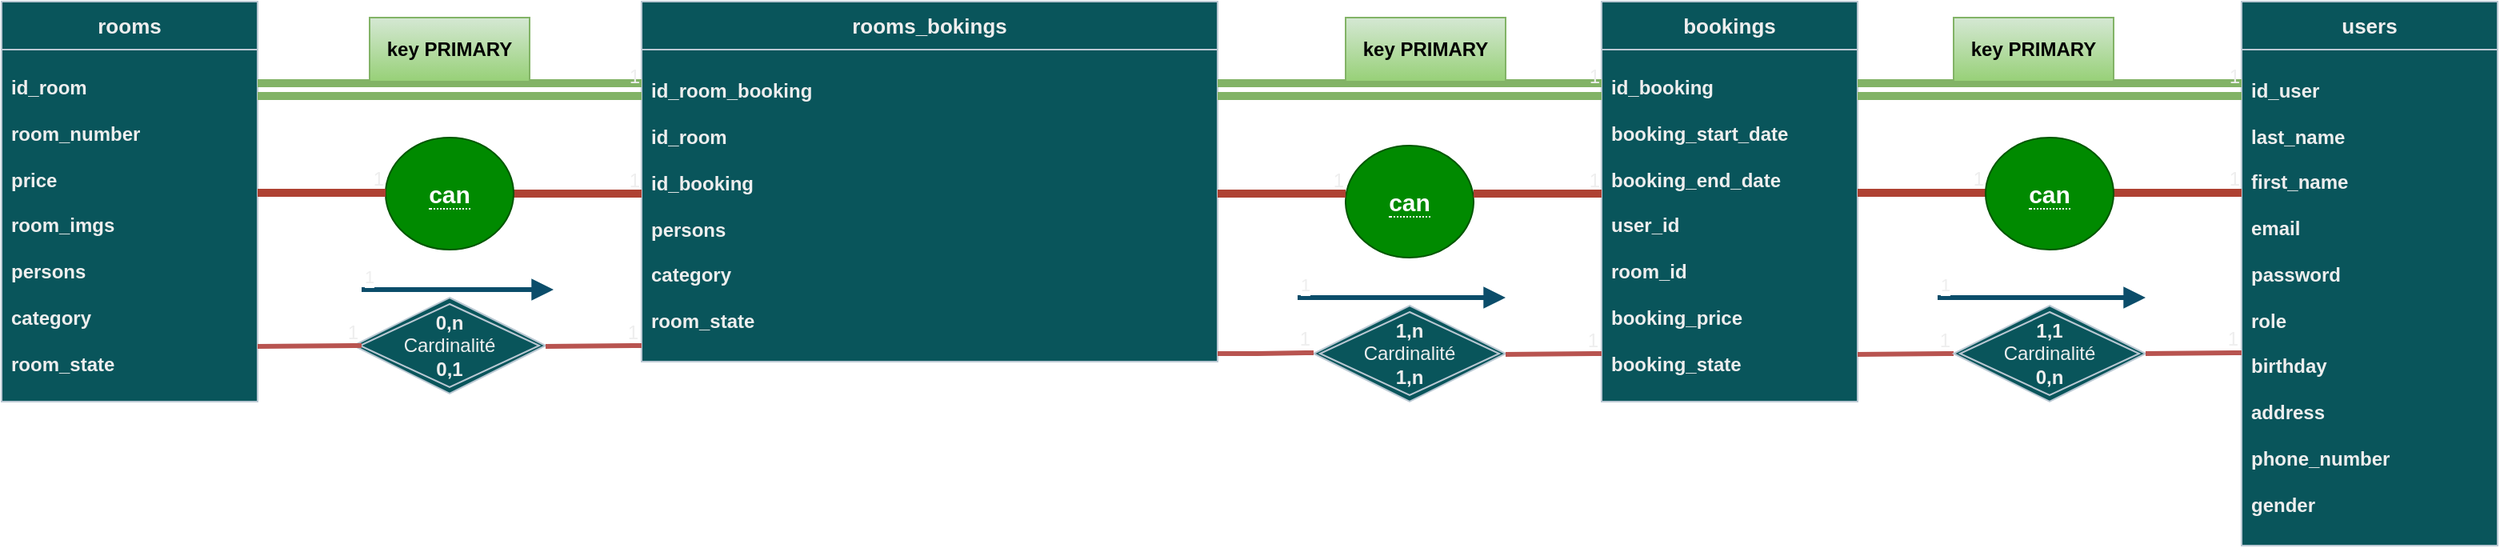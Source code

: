 <mxfile version="22.1.16" type="device">
  <diagram name="Page-1" id="xAQ9B_ptFqCwm8DpqB9X">
    <mxGraphModel dx="801" dy="467" grid="1" gridSize="5" guides="1" tooltips="1" connect="1" arrows="1" fold="1" page="1" pageScale="1" pageWidth="827" pageHeight="1169" math="0" shadow="0">
      <root>
        <mxCell id="0" />
        <mxCell id="1" parent="0" />
        <mxCell id="YdbPv1LBbcVnRsAlkun8-1" value="&lt;b&gt;&lt;font style=&quot;font-size: 13px;&quot;&gt;rooms&lt;/font&gt;&lt;/b&gt;" style="swimlane;fontStyle=0;childLayout=stackLayout;horizontal=1;startSize=30;horizontalStack=0;resizeParent=1;resizeParentMax=0;resizeLast=0;collapsible=1;marginBottom=0;whiteSpace=wrap;html=1;labelBackgroundColor=none;fillColor=#09555B;strokeColor=#BAC8D3;fontColor=#EEEEEE;" vertex="1" parent="1">
          <mxGeometry x="120" y="160" width="160" height="250" as="geometry" />
        </mxCell>
        <mxCell id="YdbPv1LBbcVnRsAlkun8-2" value="&lt;b&gt;id_room&lt;br&gt;&lt;br&gt;room_number&lt;br&gt;&lt;br&gt;price&lt;br&gt;&lt;br&gt;room_imgs&lt;br&gt;&lt;br&gt;persons&lt;br style=&quot;border-color: var(--border-color);&quot;&gt;&lt;br style=&quot;border-color: var(--border-color);&quot;&gt;category&lt;br style=&quot;border-color: var(--border-color);&quot;&gt;&lt;br style=&quot;border-color: var(--border-color);&quot;&gt;room_state&lt;/b&gt;" style="text;strokeColor=#BAC8D3;fillColor=#09555B;align=left;verticalAlign=middle;spacingLeft=4;spacingRight=4;overflow=hidden;points=[[0,0.5],[1,0.5]];portConstraint=eastwest;rotatable=0;whiteSpace=wrap;html=1;labelBackgroundColor=none;fontColor=#EEEEEE;" vertex="1" parent="YdbPv1LBbcVnRsAlkun8-1">
          <mxGeometry y="30" width="160" height="220" as="geometry" />
        </mxCell>
        <mxCell id="YdbPv1LBbcVnRsAlkun8-9" value="&lt;b&gt;&lt;font style=&quot;font-size: 13px;&quot;&gt;bookings&lt;/font&gt;&lt;/b&gt;" style="swimlane;fontStyle=0;childLayout=stackLayout;horizontal=1;startSize=30;horizontalStack=0;resizeParent=1;resizeParentMax=0;resizeLast=0;collapsible=1;marginBottom=0;whiteSpace=wrap;html=1;labelBackgroundColor=none;fillColor=#09555B;strokeColor=#BAC8D3;fontColor=#EEEEEE;" vertex="1" parent="1">
          <mxGeometry x="1120" y="160" width="160" height="250" as="geometry" />
        </mxCell>
        <mxCell id="YdbPv1LBbcVnRsAlkun8-10" value="&lt;b&gt;id_booking&lt;br&gt;&lt;br&gt;booking_start_date&lt;br&gt;&lt;br&gt;booking_end_date&lt;br&gt;&lt;br&gt;user_id&lt;br&gt;&lt;br&gt;room_id&lt;br style=&quot;border-color: var(--border-color);&quot;&gt;&lt;br style=&quot;border-color: var(--border-color);&quot;&gt;booking_price&lt;br style=&quot;border-color: var(--border-color);&quot;&gt;&lt;br style=&quot;border-color: var(--border-color);&quot;&gt;booking_state&lt;/b&gt;" style="text;strokeColor=#BAC8D3;fillColor=#09555B;align=left;verticalAlign=middle;spacingLeft=4;spacingRight=4;overflow=hidden;points=[[0,0.5],[1,0.5]];portConstraint=eastwest;rotatable=0;whiteSpace=wrap;html=1;labelBackgroundColor=none;fontColor=#EEEEEE;" vertex="1" parent="YdbPv1LBbcVnRsAlkun8-9">
          <mxGeometry y="30" width="160" height="220" as="geometry" />
        </mxCell>
        <mxCell id="YdbPv1LBbcVnRsAlkun8-11" value="&lt;b&gt;&lt;font style=&quot;font-size: 13px;&quot;&gt;users&lt;/font&gt;&lt;/b&gt;" style="swimlane;fontStyle=0;childLayout=stackLayout;horizontal=1;startSize=30;horizontalStack=0;resizeParent=1;resizeParentMax=0;resizeLast=0;collapsible=1;marginBottom=0;whiteSpace=wrap;html=1;labelBackgroundColor=none;fillColor=#09555B;strokeColor=#BAC8D3;fontColor=#EEEEEE;" vertex="1" parent="1">
          <mxGeometry x="1520" y="160" width="160" height="340" as="geometry" />
        </mxCell>
        <mxCell id="YdbPv1LBbcVnRsAlkun8-12" value="&lt;b&gt;id_user&lt;/b&gt;&lt;br&gt;&lt;br&gt;&lt;b&gt;last_name&lt;/b&gt;&lt;br&gt;&lt;br&gt;&lt;b&gt;first_name&lt;/b&gt;&lt;br&gt;&lt;br&gt;&lt;b&gt;email&lt;/b&gt;&lt;br&gt;&lt;br&gt;&lt;b&gt;password&lt;/b&gt;&lt;br style=&quot;border-color: var(--border-color);&quot;&gt;&lt;br style=&quot;border-color: var(--border-color);&quot;&gt;&lt;b&gt;role&lt;/b&gt;&lt;br style=&quot;border-color: var(--border-color);&quot;&gt;&lt;br style=&quot;border-color: var(--border-color);&quot;&gt;&lt;b&gt;birthday&lt;br&gt;&lt;/b&gt;&lt;br&gt;&lt;b&gt;address&lt;br&gt;&lt;br&gt;phone_number&lt;br&gt;&lt;br&gt;gender&lt;/b&gt;" style="text;strokeColor=#BAC8D3;fillColor=#09555B;align=left;verticalAlign=middle;spacingLeft=4;spacingRight=4;overflow=hidden;points=[[0,0.5],[1,0.5]];portConstraint=eastwest;rotatable=0;whiteSpace=wrap;html=1;labelBackgroundColor=none;fontColor=#EEEEEE;" vertex="1" parent="YdbPv1LBbcVnRsAlkun8-11">
          <mxGeometry y="30" width="160" height="310" as="geometry" />
        </mxCell>
        <mxCell id="YdbPv1LBbcVnRsAlkun8-13" value="&lt;b&gt;&lt;font style=&quot;font-size: 13px;&quot;&gt;rooms_bokings&lt;/font&gt;&lt;/b&gt;" style="swimlane;fontStyle=0;childLayout=stackLayout;horizontal=1;startSize=30;horizontalStack=0;resizeParent=1;resizeParentMax=0;resizeLast=0;collapsible=1;marginBottom=0;whiteSpace=wrap;html=1;labelBackgroundColor=none;fillColor=#09555B;strokeColor=#BAC8D3;fontColor=#EEEEEE;direction=east;" vertex="1" parent="1">
          <mxGeometry x="520" y="160" width="360" height="225" as="geometry">
            <mxRectangle x="280" y="160" width="135" height="30" as="alternateBounds" />
          </mxGeometry>
        </mxCell>
        <mxCell id="YdbPv1LBbcVnRsAlkun8-14" value="&lt;b&gt;id_room_booking&lt;br&gt;&lt;br&gt;id_room&lt;br&gt;&lt;br&gt;&lt;/b&gt;&lt;b style=&quot;border-color: var(--border-color);&quot;&gt;id_booking&lt;/b&gt;&lt;b&gt;&lt;br&gt;&lt;br&gt;persons&lt;br style=&quot;border-color: var(--border-color);&quot;&gt;&lt;br style=&quot;border-color: var(--border-color);&quot;&gt;category&lt;br style=&quot;border-color: var(--border-color);&quot;&gt;&lt;br style=&quot;border-color: var(--border-color);&quot;&gt;room_state&lt;/b&gt;" style="text;strokeColor=#BAC8D3;fillColor=#09555B;align=left;verticalAlign=middle;spacingLeft=4;spacingRight=4;overflow=hidden;points=[[0,0.5],[1,0.5]];portConstraint=eastwest;rotatable=0;whiteSpace=wrap;html=1;labelBackgroundColor=none;fontColor=#EEEEEE;" vertex="1" parent="YdbPv1LBbcVnRsAlkun8-13">
          <mxGeometry y="30" width="360" height="195" as="geometry" />
        </mxCell>
        <mxCell id="YdbPv1LBbcVnRsAlkun8-18" value="&lt;b&gt;0,n&lt;/b&gt;&lt;br&gt;Cardinalité&lt;br&gt;&lt;b&gt;0,1&lt;/b&gt;" style="shape=rhombus;double=1;perimeter=rhombusPerimeter;whiteSpace=wrap;html=1;align=center;strokeColor=#BAC8D3;fontColor=#EEEEEE;fillColor=#09555B;" vertex="1" parent="1">
          <mxGeometry x="340" y="345" width="120" height="60" as="geometry" />
        </mxCell>
        <mxCell id="YdbPv1LBbcVnRsAlkun8-20" value="" style="endArrow=none;html=1;rounded=0;strokeColor=#b85450;fillColor=#f8cecc;strokeWidth=3;" edge="1" parent="1">
          <mxGeometry relative="1" as="geometry">
            <mxPoint x="460" y="375.5" as="sourcePoint" />
            <mxPoint x="520" y="375" as="targetPoint" />
            <Array as="points">
              <mxPoint x="515" y="375" />
            </Array>
          </mxGeometry>
        </mxCell>
        <mxCell id="YdbPv1LBbcVnRsAlkun8-21" value="1" style="resizable=0;html=1;whiteSpace=wrap;align=right;verticalAlign=bottom;strokeColor=#BAC8D3;fontColor=#EEEEEE;fillColor=#09555B;" connectable="0" vertex="1" parent="YdbPv1LBbcVnRsAlkun8-20">
          <mxGeometry x="1" relative="1" as="geometry" />
        </mxCell>
        <mxCell id="YdbPv1LBbcVnRsAlkun8-23" value="" style="endArrow=none;html=1;rounded=0;strokeColor=#b85450;fillColor=#f8cecc;strokeWidth=3;" edge="1" parent="1">
          <mxGeometry relative="1" as="geometry">
            <mxPoint x="280" y="375.5" as="sourcePoint" />
            <mxPoint x="345" y="375" as="targetPoint" />
            <Array as="points">
              <mxPoint x="340" y="375" />
            </Array>
          </mxGeometry>
        </mxCell>
        <mxCell id="YdbPv1LBbcVnRsAlkun8-24" value="1" style="resizable=0;html=1;whiteSpace=wrap;align=right;verticalAlign=bottom;strokeColor=#BAC8D3;fontColor=#EEEEEE;fillColor=#09555B;" connectable="0" vertex="1" parent="YdbPv1LBbcVnRsAlkun8-23">
          <mxGeometry x="1" relative="1" as="geometry" />
        </mxCell>
        <mxCell id="YdbPv1LBbcVnRsAlkun8-27" value="&lt;b&gt;1,n&lt;/b&gt;&lt;br&gt;Cardinalité&lt;br&gt;&lt;b&gt;1,n&lt;/b&gt;" style="shape=rhombus;double=1;perimeter=rhombusPerimeter;whiteSpace=wrap;html=1;align=center;strokeColor=#BAC8D3;fontColor=#EEEEEE;fillColor=#09555B;" vertex="1" parent="1">
          <mxGeometry x="940" y="350" width="120" height="60" as="geometry" />
        </mxCell>
        <mxCell id="YdbPv1LBbcVnRsAlkun8-28" value="" style="endArrow=none;html=1;rounded=0;strokeColor=#b85450;fillColor=#f8cecc;strokeWidth=3;" edge="1" parent="1">
          <mxGeometry relative="1" as="geometry">
            <mxPoint x="1060" y="380.5" as="sourcePoint" />
            <mxPoint x="1120" y="380" as="targetPoint" />
            <Array as="points">
              <mxPoint x="1115" y="380" />
            </Array>
          </mxGeometry>
        </mxCell>
        <mxCell id="YdbPv1LBbcVnRsAlkun8-29" value="1" style="resizable=0;html=1;whiteSpace=wrap;align=right;verticalAlign=bottom;strokeColor=#BAC8D3;fontColor=#EEEEEE;fillColor=#09555B;" connectable="0" vertex="1" parent="YdbPv1LBbcVnRsAlkun8-28">
          <mxGeometry x="1" relative="1" as="geometry" />
        </mxCell>
        <mxCell id="YdbPv1LBbcVnRsAlkun8-34" value="" style="endArrow=none;html=1;rounded=0;strokeColor=#b85450;fillColor=#f8cecc;strokeWidth=3;" edge="1" parent="1">
          <mxGeometry relative="1" as="geometry">
            <mxPoint x="880" y="380" as="sourcePoint" />
            <mxPoint x="940" y="379.5" as="targetPoint" />
            <Array as="points">
              <mxPoint x="905" y="380" />
              <mxPoint x="935" y="379.5" />
            </Array>
          </mxGeometry>
        </mxCell>
        <mxCell id="YdbPv1LBbcVnRsAlkun8-35" value="1" style="resizable=0;html=1;whiteSpace=wrap;align=right;verticalAlign=bottom;strokeColor=#BAC8D3;fontColor=#EEEEEE;fillColor=#09555B;" connectable="0" vertex="1" parent="YdbPv1LBbcVnRsAlkun8-34">
          <mxGeometry x="1" relative="1" as="geometry" />
        </mxCell>
        <mxCell id="YdbPv1LBbcVnRsAlkun8-41" value="" style="shape=link;html=1;rounded=0;strokeColor=#82b366;entryX=0;entryY=0.25;entryDx=0;entryDy=0;exitX=1;exitY=0.108;exitDx=0;exitDy=0;exitPerimeter=0;strokeWidth=5;fillColor=#d5e8d4;" edge="1" parent="1">
          <mxGeometry relative="1" as="geometry">
            <mxPoint x="880" y="215" as="sourcePoint" />
            <mxPoint x="1120" y="215" as="targetPoint" />
          </mxGeometry>
        </mxCell>
        <mxCell id="YdbPv1LBbcVnRsAlkun8-42" value="1" style="resizable=0;html=1;whiteSpace=wrap;align=right;verticalAlign=bottom;strokeColor=#BAC8D3;fontColor=#EEEEEE;fillColor=#09555B;" connectable="0" vertex="1" parent="YdbPv1LBbcVnRsAlkun8-41">
          <mxGeometry x="1" relative="1" as="geometry" />
        </mxCell>
        <mxCell id="YdbPv1LBbcVnRsAlkun8-43" value="&lt;b&gt;key&amp;nbsp;PRIMARY&lt;/b&gt;" style="whiteSpace=wrap;html=1;align=center;strokeColor=#82b366;fillColor=#d5e8d4;gradientColor=#97d077;" vertex="1" parent="1">
          <mxGeometry x="960" y="170" width="100" height="40" as="geometry" />
        </mxCell>
        <mxCell id="YdbPv1LBbcVnRsAlkun8-44" value="" style="shape=link;html=1;rounded=0;strokeColor=#82b366;entryX=0;entryY=0.25;entryDx=0;entryDy=0;exitX=1;exitY=0.108;exitDx=0;exitDy=0;exitPerimeter=0;strokeWidth=5;fillColor=#d5e8d4;" edge="1" parent="1">
          <mxGeometry relative="1" as="geometry">
            <mxPoint x="1280" y="215" as="sourcePoint" />
            <mxPoint x="1520" y="215" as="targetPoint" />
          </mxGeometry>
        </mxCell>
        <mxCell id="YdbPv1LBbcVnRsAlkun8-45" value="1" style="resizable=0;html=1;whiteSpace=wrap;align=right;verticalAlign=bottom;strokeColor=#BAC8D3;fontColor=#EEEEEE;fillColor=#09555B;" connectable="0" vertex="1" parent="YdbPv1LBbcVnRsAlkun8-44">
          <mxGeometry x="1" relative="1" as="geometry" />
        </mxCell>
        <mxCell id="YdbPv1LBbcVnRsAlkun8-46" value="&lt;b&gt;key&amp;nbsp;PRIMARY&lt;/b&gt;" style="whiteSpace=wrap;html=1;align=center;strokeColor=#82b366;fillColor=#d5e8d4;gradientColor=#97d077;" vertex="1" parent="1">
          <mxGeometry x="1340" y="170" width="100" height="40" as="geometry" />
        </mxCell>
        <mxCell id="YdbPv1LBbcVnRsAlkun8-47" value="" style="endArrow=none;html=1;rounded=0;strokeColor=#b85450;fillColor=#f8cecc;strokeWidth=3;" edge="1" parent="1">
          <mxGeometry relative="1" as="geometry">
            <mxPoint x="1280" y="380.5" as="sourcePoint" />
            <mxPoint x="1340" y="380" as="targetPoint" />
            <Array as="points">
              <mxPoint x="1335" y="380" />
            </Array>
          </mxGeometry>
        </mxCell>
        <mxCell id="YdbPv1LBbcVnRsAlkun8-48" value="1" style="resizable=0;html=1;whiteSpace=wrap;align=right;verticalAlign=bottom;strokeColor=#BAC8D3;fontColor=#EEEEEE;fillColor=#09555B;" connectable="0" vertex="1" parent="YdbPv1LBbcVnRsAlkun8-47">
          <mxGeometry x="1" relative="1" as="geometry" />
        </mxCell>
        <mxCell id="YdbPv1LBbcVnRsAlkun8-49" value="&lt;b&gt;1,1&lt;/b&gt;&lt;br&gt;Cardinalité&lt;br&gt;&lt;b&gt;0,n&lt;/b&gt;" style="shape=rhombus;double=1;perimeter=rhombusPerimeter;whiteSpace=wrap;html=1;align=center;strokeColor=#BAC8D3;fontColor=#EEEEEE;fillColor=#09555B;" vertex="1" parent="1">
          <mxGeometry x="1340" y="350" width="120" height="60" as="geometry" />
        </mxCell>
        <mxCell id="YdbPv1LBbcVnRsAlkun8-50" value="" style="endArrow=none;html=1;rounded=0;strokeColor=#b85450;fillColor=#f8cecc;strokeWidth=3;" edge="1" parent="1">
          <mxGeometry relative="1" as="geometry">
            <mxPoint x="1460" y="380" as="sourcePoint" />
            <mxPoint x="1520" y="379.5" as="targetPoint" />
            <Array as="points">
              <mxPoint x="1515" y="379.5" />
            </Array>
          </mxGeometry>
        </mxCell>
        <mxCell id="YdbPv1LBbcVnRsAlkun8-51" value="1" style="resizable=0;html=1;whiteSpace=wrap;align=right;verticalAlign=bottom;strokeColor=#BAC8D3;fontColor=#EEEEEE;fillColor=#09555B;" connectable="0" vertex="1" parent="YdbPv1LBbcVnRsAlkun8-50">
          <mxGeometry x="1" relative="1" as="geometry" />
        </mxCell>
        <mxCell id="YdbPv1LBbcVnRsAlkun8-59" value="&lt;span style=&quot;border-bottom: 1px dotted&quot;&gt;&lt;b&gt;&lt;font style=&quot;font-size: 15px;&quot;&gt;can&lt;/font&gt;&lt;/b&gt;&lt;/span&gt;" style="ellipse;whiteSpace=wrap;html=1;align=center;strokeColor=#005700;fillColor=#008a00;fontColor=#ffffff;fontStyle=0" vertex="1" parent="1">
          <mxGeometry x="960" y="250" width="80" height="70" as="geometry" />
        </mxCell>
        <mxCell id="YdbPv1LBbcVnRsAlkun8-60" value="" style="endArrow=none;html=1;rounded=0;strokeColor=#ae4132;strokeWidth=5;fillColor=#fad9d5;entryX=0;entryY=0.409;entryDx=0;entryDy=0;entryPerimeter=0;" edge="1" parent="1">
          <mxGeometry relative="1" as="geometry">
            <mxPoint x="880" y="280" as="sourcePoint" />
            <mxPoint x="960" y="280" as="targetPoint" />
          </mxGeometry>
        </mxCell>
        <mxCell id="YdbPv1LBbcVnRsAlkun8-61" value="1" style="resizable=0;html=1;whiteSpace=wrap;align=right;verticalAlign=bottom;strokeColor=#BAC8D3;fontColor=#EEEEEE;fillColor=#09555B;" connectable="0" vertex="1" parent="YdbPv1LBbcVnRsAlkun8-60">
          <mxGeometry x="1" relative="1" as="geometry" />
        </mxCell>
        <mxCell id="YdbPv1LBbcVnRsAlkun8-62" value="" style="endArrow=none;html=1;rounded=0;strokeColor=#ae4132;strokeWidth=5;fillColor=#fad9d5;entryX=0;entryY=0.409;entryDx=0;entryDy=0;entryPerimeter=0;" edge="1" parent="1">
          <mxGeometry relative="1" as="geometry">
            <mxPoint x="1040" y="280" as="sourcePoint" />
            <mxPoint x="1120" y="280" as="targetPoint" />
          </mxGeometry>
        </mxCell>
        <mxCell id="YdbPv1LBbcVnRsAlkun8-63" value="1" style="resizable=0;html=1;whiteSpace=wrap;align=right;verticalAlign=bottom;strokeColor=#BAC8D3;fontColor=#EEEEEE;fillColor=#09555B;" connectable="0" vertex="1" parent="YdbPv1LBbcVnRsAlkun8-62">
          <mxGeometry x="1" relative="1" as="geometry" />
        </mxCell>
        <mxCell id="YdbPv1LBbcVnRsAlkun8-64" value="" style="shape=link;html=1;rounded=0;strokeColor=#82b366;entryX=0;entryY=0.25;entryDx=0;entryDy=0;exitX=1;exitY=0.108;exitDx=0;exitDy=0;exitPerimeter=0;strokeWidth=5;fillColor=#d5e8d4;" edge="1" parent="1">
          <mxGeometry relative="1" as="geometry">
            <mxPoint x="280" y="215" as="sourcePoint" />
            <mxPoint x="520" y="215" as="targetPoint" />
          </mxGeometry>
        </mxCell>
        <mxCell id="YdbPv1LBbcVnRsAlkun8-65" value="1" style="resizable=0;html=1;whiteSpace=wrap;align=right;verticalAlign=bottom;strokeColor=#BAC8D3;fontColor=#EEEEEE;fillColor=#09555B;" connectable="0" vertex="1" parent="YdbPv1LBbcVnRsAlkun8-64">
          <mxGeometry x="1" relative="1" as="geometry" />
        </mxCell>
        <mxCell id="YdbPv1LBbcVnRsAlkun8-66" value="&lt;b&gt;key&amp;nbsp;PRIMARY&lt;/b&gt;" style="whiteSpace=wrap;html=1;align=center;strokeColor=#82b366;fillColor=#d5e8d4;gradientColor=#97d077;" vertex="1" parent="1">
          <mxGeometry x="350" y="170" width="100" height="40" as="geometry" />
        </mxCell>
        <mxCell id="YdbPv1LBbcVnRsAlkun8-67" value="" style="endArrow=none;html=1;rounded=0;strokeColor=#ae4132;strokeWidth=5;fillColor=#fad9d5;entryX=0;entryY=0.409;entryDx=0;entryDy=0;entryPerimeter=0;" edge="1" parent="1">
          <mxGeometry relative="1" as="geometry">
            <mxPoint x="440" y="280" as="sourcePoint" />
            <mxPoint x="520" y="280" as="targetPoint" />
          </mxGeometry>
        </mxCell>
        <mxCell id="YdbPv1LBbcVnRsAlkun8-68" value="1" style="resizable=0;html=1;whiteSpace=wrap;align=right;verticalAlign=bottom;strokeColor=#BAC8D3;fontColor=#EEEEEE;fillColor=#09555B;" connectable="0" vertex="1" parent="YdbPv1LBbcVnRsAlkun8-67">
          <mxGeometry x="1" relative="1" as="geometry" />
        </mxCell>
        <mxCell id="YdbPv1LBbcVnRsAlkun8-69" value="&lt;span style=&quot;border-bottom: 1px dotted&quot;&gt;&lt;b&gt;&lt;font style=&quot;font-size: 15px;&quot;&gt;can&lt;/font&gt;&lt;/b&gt;&lt;/span&gt;" style="ellipse;whiteSpace=wrap;html=1;align=center;strokeColor=#005700;fillColor=#008a00;fontColor=#ffffff;fontStyle=0" vertex="1" parent="1">
          <mxGeometry x="360" y="245" width="80" height="70" as="geometry" />
        </mxCell>
        <mxCell id="YdbPv1LBbcVnRsAlkun8-70" value="" style="endArrow=none;html=1;rounded=0;strokeColor=#ae4132;strokeWidth=5;fillColor=#fad9d5;entryX=0;entryY=0.409;entryDx=0;entryDy=0;entryPerimeter=0;" edge="1" parent="1">
          <mxGeometry relative="1" as="geometry">
            <mxPoint x="280" y="279.5" as="sourcePoint" />
            <mxPoint x="360" y="279.5" as="targetPoint" />
          </mxGeometry>
        </mxCell>
        <mxCell id="YdbPv1LBbcVnRsAlkun8-71" value="1" style="resizable=0;html=1;whiteSpace=wrap;align=right;verticalAlign=bottom;strokeColor=#BAC8D3;fontColor=#EEEEEE;fillColor=#09555B;" connectable="0" vertex="1" parent="YdbPv1LBbcVnRsAlkun8-70">
          <mxGeometry x="1" relative="1" as="geometry" />
        </mxCell>
        <mxCell id="YdbPv1LBbcVnRsAlkun8-72" value="" style="endArrow=none;html=1;rounded=0;strokeColor=#ae4132;strokeWidth=5;fillColor=#fad9d5;entryX=0;entryY=0.409;entryDx=0;entryDy=0;entryPerimeter=0;" edge="1" parent="1">
          <mxGeometry relative="1" as="geometry">
            <mxPoint x="1280" y="279.5" as="sourcePoint" />
            <mxPoint x="1360" y="279.5" as="targetPoint" />
          </mxGeometry>
        </mxCell>
        <mxCell id="YdbPv1LBbcVnRsAlkun8-73" value="1" style="resizable=0;html=1;whiteSpace=wrap;align=right;verticalAlign=bottom;strokeColor=#BAC8D3;fontColor=#EEEEEE;fillColor=#09555B;" connectable="0" vertex="1" parent="YdbPv1LBbcVnRsAlkun8-72">
          <mxGeometry x="1" relative="1" as="geometry" />
        </mxCell>
        <mxCell id="YdbPv1LBbcVnRsAlkun8-74" value="" style="endArrow=none;html=1;rounded=0;strokeColor=#ae4132;strokeWidth=5;fillColor=#fad9d5;entryX=0;entryY=0.409;entryDx=0;entryDy=0;entryPerimeter=0;" edge="1" parent="1">
          <mxGeometry relative="1" as="geometry">
            <mxPoint x="1440" y="279.5" as="sourcePoint" />
            <mxPoint x="1520" y="279.5" as="targetPoint" />
          </mxGeometry>
        </mxCell>
        <mxCell id="YdbPv1LBbcVnRsAlkun8-75" value="1" style="resizable=0;html=1;whiteSpace=wrap;align=right;verticalAlign=bottom;strokeColor=#BAC8D3;fontColor=#EEEEEE;fillColor=#09555B;" connectable="0" vertex="1" parent="YdbPv1LBbcVnRsAlkun8-74">
          <mxGeometry x="1" relative="1" as="geometry" />
        </mxCell>
        <mxCell id="YdbPv1LBbcVnRsAlkun8-76" value="&lt;span style=&quot;border-bottom: 1px dotted&quot;&gt;&lt;b&gt;&lt;font style=&quot;font-size: 15px;&quot;&gt;can&lt;/font&gt;&lt;/b&gt;&lt;/span&gt;" style="ellipse;whiteSpace=wrap;html=1;align=center;strokeColor=#005700;fillColor=#008a00;fontColor=#ffffff;fontStyle=0" vertex="1" parent="1">
          <mxGeometry x="1360" y="245" width="80" height="70" as="geometry" />
        </mxCell>
        <mxCell id="YdbPv1LBbcVnRsAlkun8-79" value="" style="endArrow=block;endFill=1;html=1;edgeStyle=orthogonalEdgeStyle;align=left;verticalAlign=top;rounded=0;strokeColor=#0B4D6A;strokeWidth=3;" edge="1" parent="1">
          <mxGeometry x="-1" relative="1" as="geometry">
            <mxPoint x="345" y="340" as="sourcePoint" />
            <mxPoint x="465" y="340" as="targetPoint" />
          </mxGeometry>
        </mxCell>
        <mxCell id="YdbPv1LBbcVnRsAlkun8-80" value="1" style="edgeLabel;resizable=0;html=1;align=left;verticalAlign=bottom;strokeColor=#BAC8D3;fontColor=#EEEEEE;fillColor=#09555B;" connectable="0" vertex="1" parent="YdbPv1LBbcVnRsAlkun8-79">
          <mxGeometry x="-1" relative="1" as="geometry" />
        </mxCell>
        <mxCell id="YdbPv1LBbcVnRsAlkun8-81" value="" style="endArrow=block;endFill=1;html=1;edgeStyle=orthogonalEdgeStyle;align=left;verticalAlign=top;rounded=0;strokeColor=#0B4D6A;strokeWidth=3;" edge="1" parent="1">
          <mxGeometry x="-1" relative="1" as="geometry">
            <mxPoint x="930" y="345" as="sourcePoint" />
            <mxPoint x="1060" y="345" as="targetPoint" />
          </mxGeometry>
        </mxCell>
        <mxCell id="YdbPv1LBbcVnRsAlkun8-82" value="1" style="edgeLabel;resizable=0;html=1;align=left;verticalAlign=bottom;strokeColor=#BAC8D3;fontColor=#EEEEEE;fillColor=#09555B;" connectable="0" vertex="1" parent="YdbPv1LBbcVnRsAlkun8-81">
          <mxGeometry x="-1" relative="1" as="geometry" />
        </mxCell>
        <mxCell id="YdbPv1LBbcVnRsAlkun8-83" value="" style="endArrow=block;endFill=1;html=1;edgeStyle=orthogonalEdgeStyle;align=left;verticalAlign=top;rounded=0;strokeColor=#0B4D6A;strokeWidth=3;" edge="1" parent="1">
          <mxGeometry x="-1" relative="1" as="geometry">
            <mxPoint x="1330" y="345" as="sourcePoint" />
            <mxPoint x="1460" y="345" as="targetPoint" />
          </mxGeometry>
        </mxCell>
        <mxCell id="YdbPv1LBbcVnRsAlkun8-84" value="1" style="edgeLabel;resizable=0;html=1;align=left;verticalAlign=bottom;strokeColor=#BAC8D3;fontColor=#EEEEEE;fillColor=#09555B;" connectable="0" vertex="1" parent="YdbPv1LBbcVnRsAlkun8-83">
          <mxGeometry x="-1" relative="1" as="geometry" />
        </mxCell>
      </root>
    </mxGraphModel>
  </diagram>
</mxfile>
